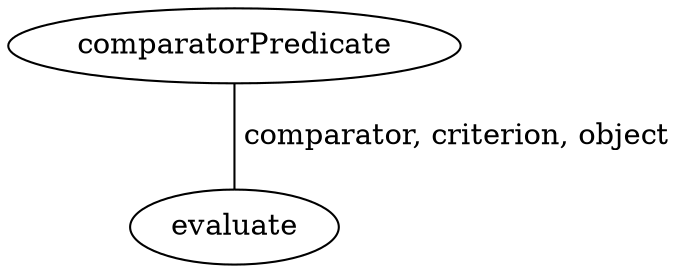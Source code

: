 digraph G {
comparatorPredicate;
evaluate;
comparatorPredicate -> evaluate [label=" comparator, criterion, object", dir=none];
}